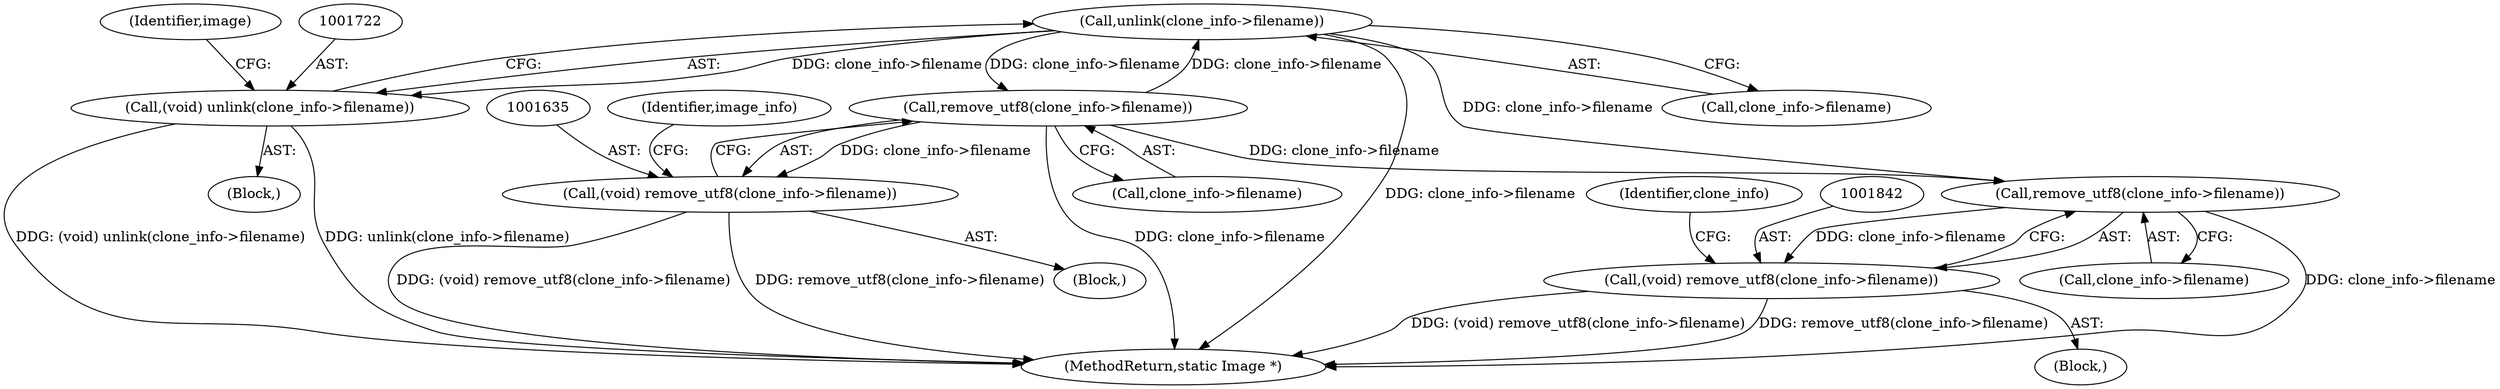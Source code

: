 digraph "0_ImageMagick_8985ed08f01d465ee65ab5a106186b3868b6f601@API" {
"1001723" [label="(Call,unlink(clone_info->filename))"];
"1001636" [label="(Call,remove_utf8(clone_info->filename))"];
"1001723" [label="(Call,unlink(clone_info->filename))"];
"1001634" [label="(Call,(void) remove_utf8(clone_info->filename))"];
"1001721" [label="(Call,(void) unlink(clone_info->filename))"];
"1001843" [label="(Call,remove_utf8(clone_info->filename))"];
"1001841" [label="(Call,(void) remove_utf8(clone_info->filename))"];
"1001844" [label="(Call,clone_info->filename)"];
"1001721" [label="(Call,(void) unlink(clone_info->filename))"];
"1001634" [label="(Call,(void) remove_utf8(clone_info->filename))"];
"1001637" [label="(Call,clone_info->filename)"];
"1001641" [label="(Identifier,image_info)"];
"1001636" [label="(Call,remove_utf8(clone_info->filename))"];
"1001624" [label="(Block,)"];
"1001869" [label="(MethodReturn,static Image *)"];
"1001841" [label="(Call,(void) remove_utf8(clone_info->filename))"];
"1001848" [label="(Identifier,clone_info)"];
"1001843" [label="(Call,remove_utf8(clone_info->filename))"];
"1001723" [label="(Call,unlink(clone_info->filename))"];
"1001711" [label="(Block,)"];
"1000412" [label="(Identifier,image)"];
"1001724" [label="(Call,clone_info->filename)"];
"1001831" [label="(Block,)"];
"1001723" -> "1001721"  [label="AST: "];
"1001723" -> "1001724"  [label="CFG: "];
"1001724" -> "1001723"  [label="AST: "];
"1001721" -> "1001723"  [label="CFG: "];
"1001723" -> "1001869"  [label="DDG: clone_info->filename"];
"1001723" -> "1001636"  [label="DDG: clone_info->filename"];
"1001723" -> "1001721"  [label="DDG: clone_info->filename"];
"1001636" -> "1001723"  [label="DDG: clone_info->filename"];
"1001723" -> "1001843"  [label="DDG: clone_info->filename"];
"1001636" -> "1001634"  [label="AST: "];
"1001636" -> "1001637"  [label="CFG: "];
"1001637" -> "1001636"  [label="AST: "];
"1001634" -> "1001636"  [label="CFG: "];
"1001636" -> "1001869"  [label="DDG: clone_info->filename"];
"1001636" -> "1001634"  [label="DDG: clone_info->filename"];
"1001636" -> "1001843"  [label="DDG: clone_info->filename"];
"1001634" -> "1001624"  [label="AST: "];
"1001635" -> "1001634"  [label="AST: "];
"1001641" -> "1001634"  [label="CFG: "];
"1001634" -> "1001869"  [label="DDG: remove_utf8(clone_info->filename)"];
"1001634" -> "1001869"  [label="DDG: (void) remove_utf8(clone_info->filename)"];
"1001721" -> "1001711"  [label="AST: "];
"1001722" -> "1001721"  [label="AST: "];
"1000412" -> "1001721"  [label="CFG: "];
"1001721" -> "1001869"  [label="DDG: (void) unlink(clone_info->filename)"];
"1001721" -> "1001869"  [label="DDG: unlink(clone_info->filename)"];
"1001843" -> "1001841"  [label="AST: "];
"1001843" -> "1001844"  [label="CFG: "];
"1001844" -> "1001843"  [label="AST: "];
"1001841" -> "1001843"  [label="CFG: "];
"1001843" -> "1001869"  [label="DDG: clone_info->filename"];
"1001843" -> "1001841"  [label="DDG: clone_info->filename"];
"1001841" -> "1001831"  [label="AST: "];
"1001842" -> "1001841"  [label="AST: "];
"1001848" -> "1001841"  [label="CFG: "];
"1001841" -> "1001869"  [label="DDG: (void) remove_utf8(clone_info->filename)"];
"1001841" -> "1001869"  [label="DDG: remove_utf8(clone_info->filename)"];
}
